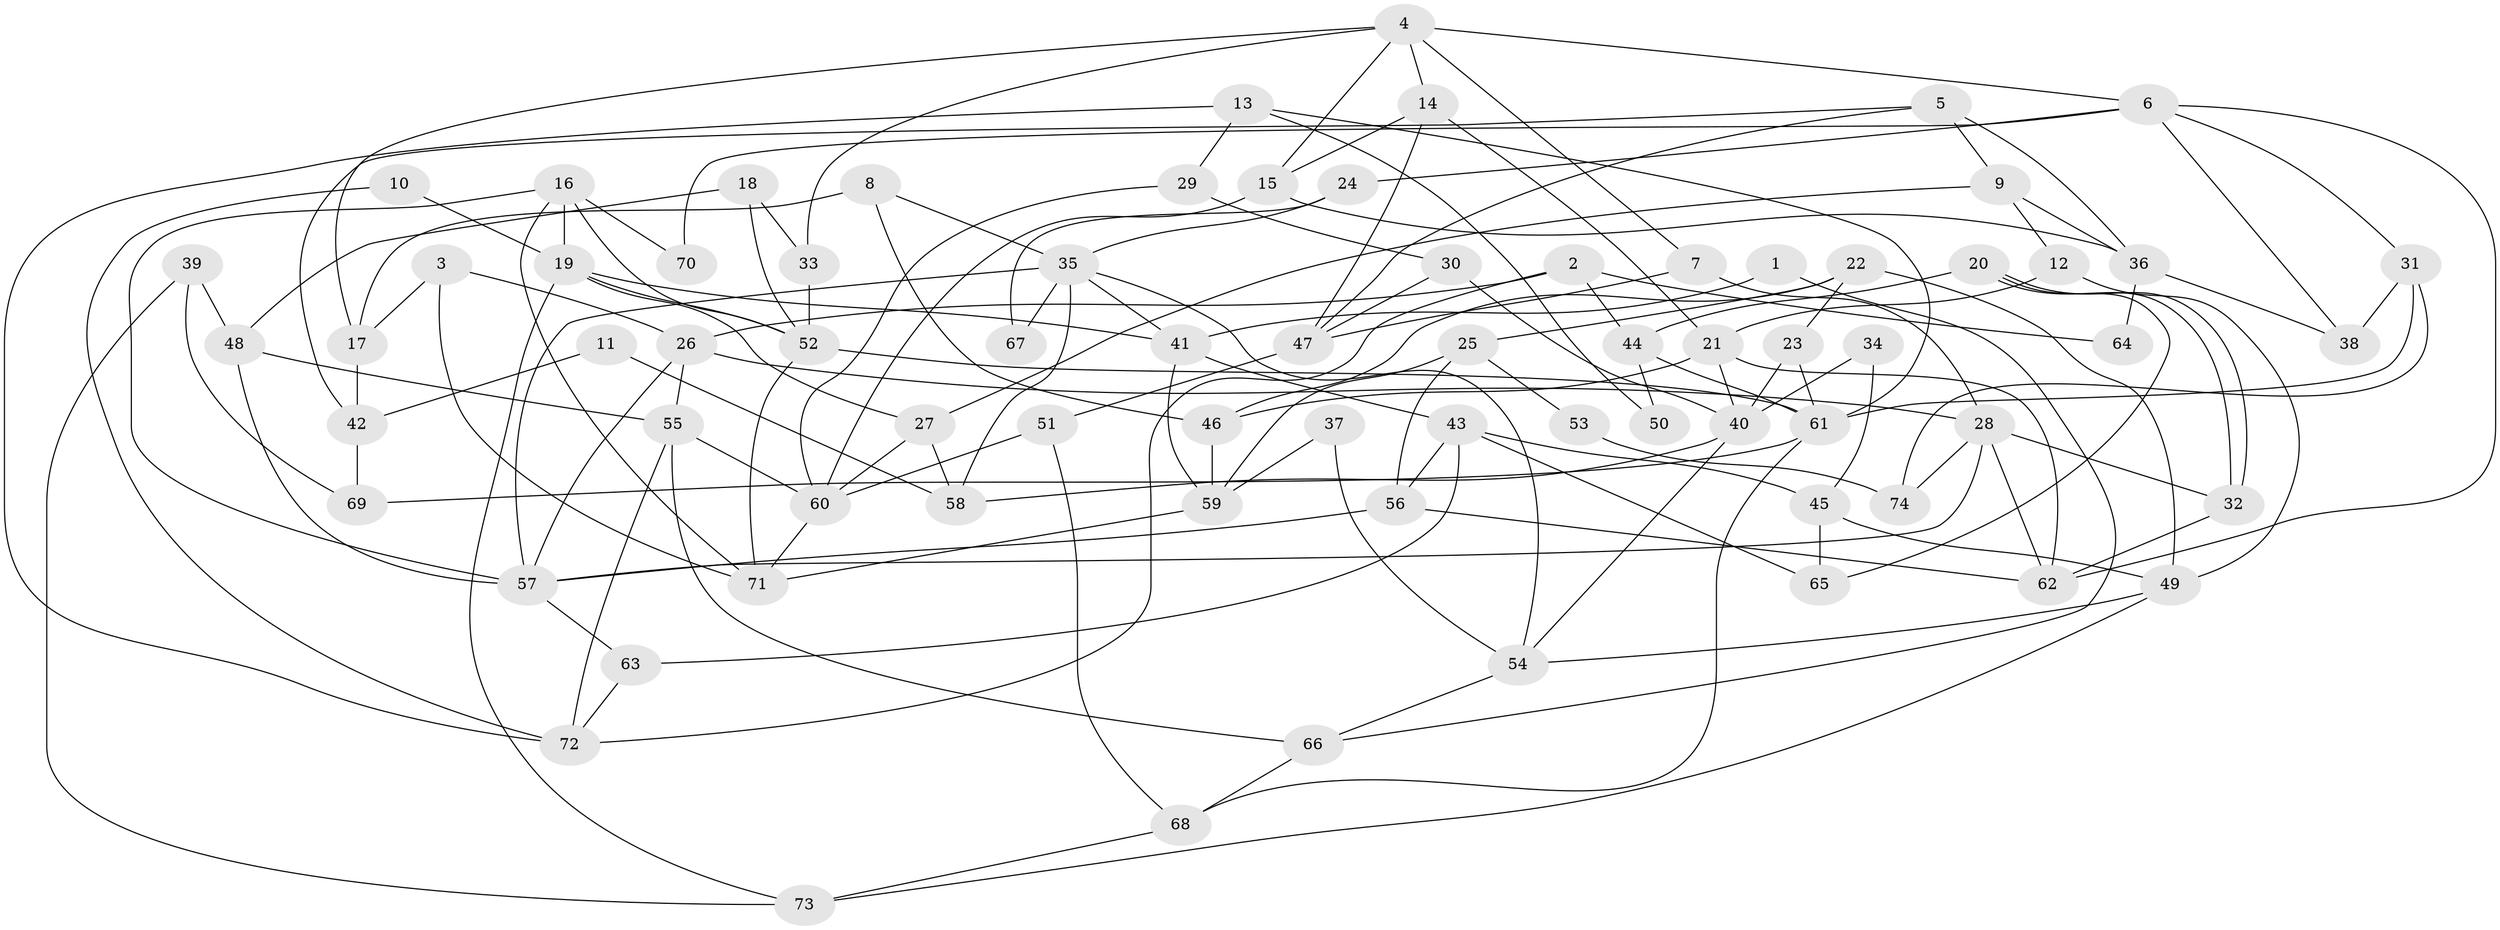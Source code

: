 // Generated by graph-tools (version 1.1) at 2025/35/03/09/25 02:35:58]
// undirected, 74 vertices, 148 edges
graph export_dot {
graph [start="1"]
  node [color=gray90,style=filled];
  1;
  2;
  3;
  4;
  5;
  6;
  7;
  8;
  9;
  10;
  11;
  12;
  13;
  14;
  15;
  16;
  17;
  18;
  19;
  20;
  21;
  22;
  23;
  24;
  25;
  26;
  27;
  28;
  29;
  30;
  31;
  32;
  33;
  34;
  35;
  36;
  37;
  38;
  39;
  40;
  41;
  42;
  43;
  44;
  45;
  46;
  47;
  48;
  49;
  50;
  51;
  52;
  53;
  54;
  55;
  56;
  57;
  58;
  59;
  60;
  61;
  62;
  63;
  64;
  65;
  66;
  67;
  68;
  69;
  70;
  71;
  72;
  73;
  74;
  1 -- 41;
  1 -- 66;
  2 -- 26;
  2 -- 44;
  2 -- 64;
  2 -- 72;
  3 -- 71;
  3 -- 26;
  3 -- 17;
  4 -- 14;
  4 -- 6;
  4 -- 7;
  4 -- 15;
  4 -- 17;
  4 -- 33;
  5 -- 47;
  5 -- 9;
  5 -- 36;
  5 -- 42;
  6 -- 62;
  6 -- 31;
  6 -- 24;
  6 -- 38;
  6 -- 70;
  7 -- 28;
  7 -- 47;
  8 -- 17;
  8 -- 35;
  8 -- 46;
  9 -- 27;
  9 -- 12;
  9 -- 36;
  10 -- 19;
  10 -- 72;
  11 -- 42;
  11 -- 58;
  12 -- 49;
  12 -- 21;
  13 -- 61;
  13 -- 72;
  13 -- 29;
  13 -- 50;
  14 -- 47;
  14 -- 15;
  14 -- 21;
  15 -- 36;
  15 -- 60;
  16 -- 19;
  16 -- 52;
  16 -- 57;
  16 -- 70;
  16 -- 71;
  17 -- 42;
  18 -- 48;
  18 -- 52;
  18 -- 33;
  19 -- 52;
  19 -- 73;
  19 -- 27;
  19 -- 41;
  20 -- 65;
  20 -- 32;
  20 -- 32;
  20 -- 44;
  21 -- 62;
  21 -- 40;
  21 -- 46;
  22 -- 23;
  22 -- 46;
  22 -- 25;
  22 -- 49;
  23 -- 61;
  23 -- 40;
  24 -- 35;
  24 -- 67;
  25 -- 59;
  25 -- 53;
  25 -- 56;
  26 -- 55;
  26 -- 57;
  26 -- 28;
  27 -- 60;
  27 -- 58;
  28 -- 57;
  28 -- 32;
  28 -- 62;
  28 -- 74;
  29 -- 30;
  29 -- 60;
  30 -- 47;
  30 -- 40;
  31 -- 38;
  31 -- 61;
  31 -- 74;
  32 -- 62;
  33 -- 52;
  34 -- 45;
  34 -- 40;
  35 -- 57;
  35 -- 41;
  35 -- 54;
  35 -- 58;
  35 -- 67;
  36 -- 38;
  36 -- 64;
  37 -- 59;
  37 -- 54;
  39 -- 48;
  39 -- 69;
  39 -- 73;
  40 -- 58;
  40 -- 54;
  41 -- 59;
  41 -- 43;
  42 -- 69;
  43 -- 56;
  43 -- 45;
  43 -- 63;
  43 -- 65;
  44 -- 61;
  44 -- 50;
  45 -- 49;
  45 -- 65;
  46 -- 59;
  47 -- 51;
  48 -- 57;
  48 -- 55;
  49 -- 54;
  49 -- 73;
  51 -- 60;
  51 -- 68;
  52 -- 71;
  52 -- 61;
  53 -- 74;
  54 -- 66;
  55 -- 60;
  55 -- 72;
  55 -- 66;
  56 -- 62;
  56 -- 57;
  57 -- 63;
  59 -- 71;
  60 -- 71;
  61 -- 68;
  61 -- 69;
  63 -- 72;
  66 -- 68;
  68 -- 73;
}
